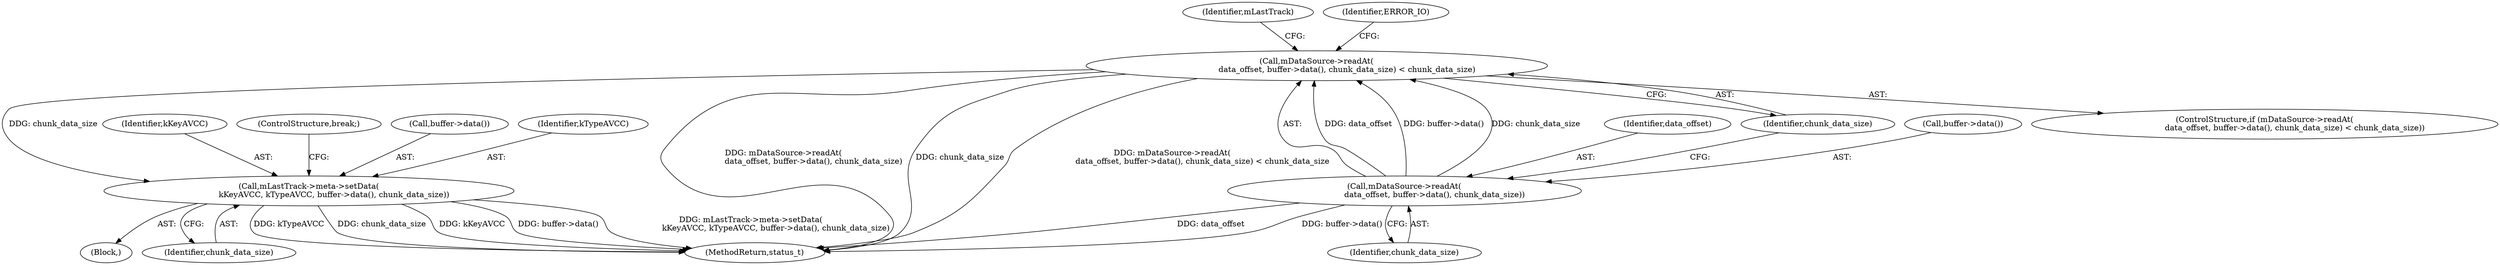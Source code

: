 digraph "0_Android_f81038006b4c59a5a148dcad887371206033c28f_2@API" {
"1002401" [label="(Call,mDataSource->readAt(\n                        data_offset, buffer->data(), chunk_data_size) < chunk_data_size)"];
"1002402" [label="(Call,mDataSource->readAt(\n                        data_offset, buffer->data(), chunk_data_size))"];
"1002416" [label="(Call,mLastTrack->meta->setData(\n                    kKeyAVCC, kTypeAVCC, buffer->data(), chunk_data_size))"];
"1002403" [label="(Identifier,data_offset)"];
"1002412" [label="(Identifier,mLastTrack)"];
"1002381" [label="(Block,)"];
"1002417" [label="(Identifier,kKeyAVCC)"];
"1002420" [label="(Identifier,chunk_data_size)"];
"1002401" [label="(Call,mDataSource->readAt(\n                        data_offset, buffer->data(), chunk_data_size) < chunk_data_size)"];
"1002405" [label="(Identifier,chunk_data_size)"];
"1002421" [label="(ControlStructure,break;)"];
"1002406" [label="(Identifier,chunk_data_size)"];
"1003289" [label="(MethodReturn,status_t)"];
"1002419" [label="(Call,buffer->data())"];
"1002416" [label="(Call,mLastTrack->meta->setData(\n                    kKeyAVCC, kTypeAVCC, buffer->data(), chunk_data_size))"];
"1002418" [label="(Identifier,kTypeAVCC)"];
"1002404" [label="(Call,buffer->data())"];
"1002402" [label="(Call,mDataSource->readAt(\n                        data_offset, buffer->data(), chunk_data_size))"];
"1002409" [label="(Identifier,ERROR_IO)"];
"1002400" [label="(ControlStructure,if (mDataSource->readAt(\n                        data_offset, buffer->data(), chunk_data_size) < chunk_data_size))"];
"1002401" -> "1002400"  [label="AST: "];
"1002401" -> "1002406"  [label="CFG: "];
"1002402" -> "1002401"  [label="AST: "];
"1002406" -> "1002401"  [label="AST: "];
"1002409" -> "1002401"  [label="CFG: "];
"1002412" -> "1002401"  [label="CFG: "];
"1002401" -> "1003289"  [label="DDG: mDataSource->readAt(\n                        data_offset, buffer->data(), chunk_data_size)"];
"1002401" -> "1003289"  [label="DDG: chunk_data_size"];
"1002401" -> "1003289"  [label="DDG: mDataSource->readAt(\n                        data_offset, buffer->data(), chunk_data_size) < chunk_data_size"];
"1002402" -> "1002401"  [label="DDG: data_offset"];
"1002402" -> "1002401"  [label="DDG: buffer->data()"];
"1002402" -> "1002401"  [label="DDG: chunk_data_size"];
"1002401" -> "1002416"  [label="DDG: chunk_data_size"];
"1002402" -> "1002405"  [label="CFG: "];
"1002403" -> "1002402"  [label="AST: "];
"1002404" -> "1002402"  [label="AST: "];
"1002405" -> "1002402"  [label="AST: "];
"1002406" -> "1002402"  [label="CFG: "];
"1002402" -> "1003289"  [label="DDG: data_offset"];
"1002402" -> "1003289"  [label="DDG: buffer->data()"];
"1002416" -> "1002381"  [label="AST: "];
"1002416" -> "1002420"  [label="CFG: "];
"1002417" -> "1002416"  [label="AST: "];
"1002418" -> "1002416"  [label="AST: "];
"1002419" -> "1002416"  [label="AST: "];
"1002420" -> "1002416"  [label="AST: "];
"1002421" -> "1002416"  [label="CFG: "];
"1002416" -> "1003289"  [label="DDG: kTypeAVCC"];
"1002416" -> "1003289"  [label="DDG: chunk_data_size"];
"1002416" -> "1003289"  [label="DDG: kKeyAVCC"];
"1002416" -> "1003289"  [label="DDG: buffer->data()"];
"1002416" -> "1003289"  [label="DDG: mLastTrack->meta->setData(\n                    kKeyAVCC, kTypeAVCC, buffer->data(), chunk_data_size)"];
}

